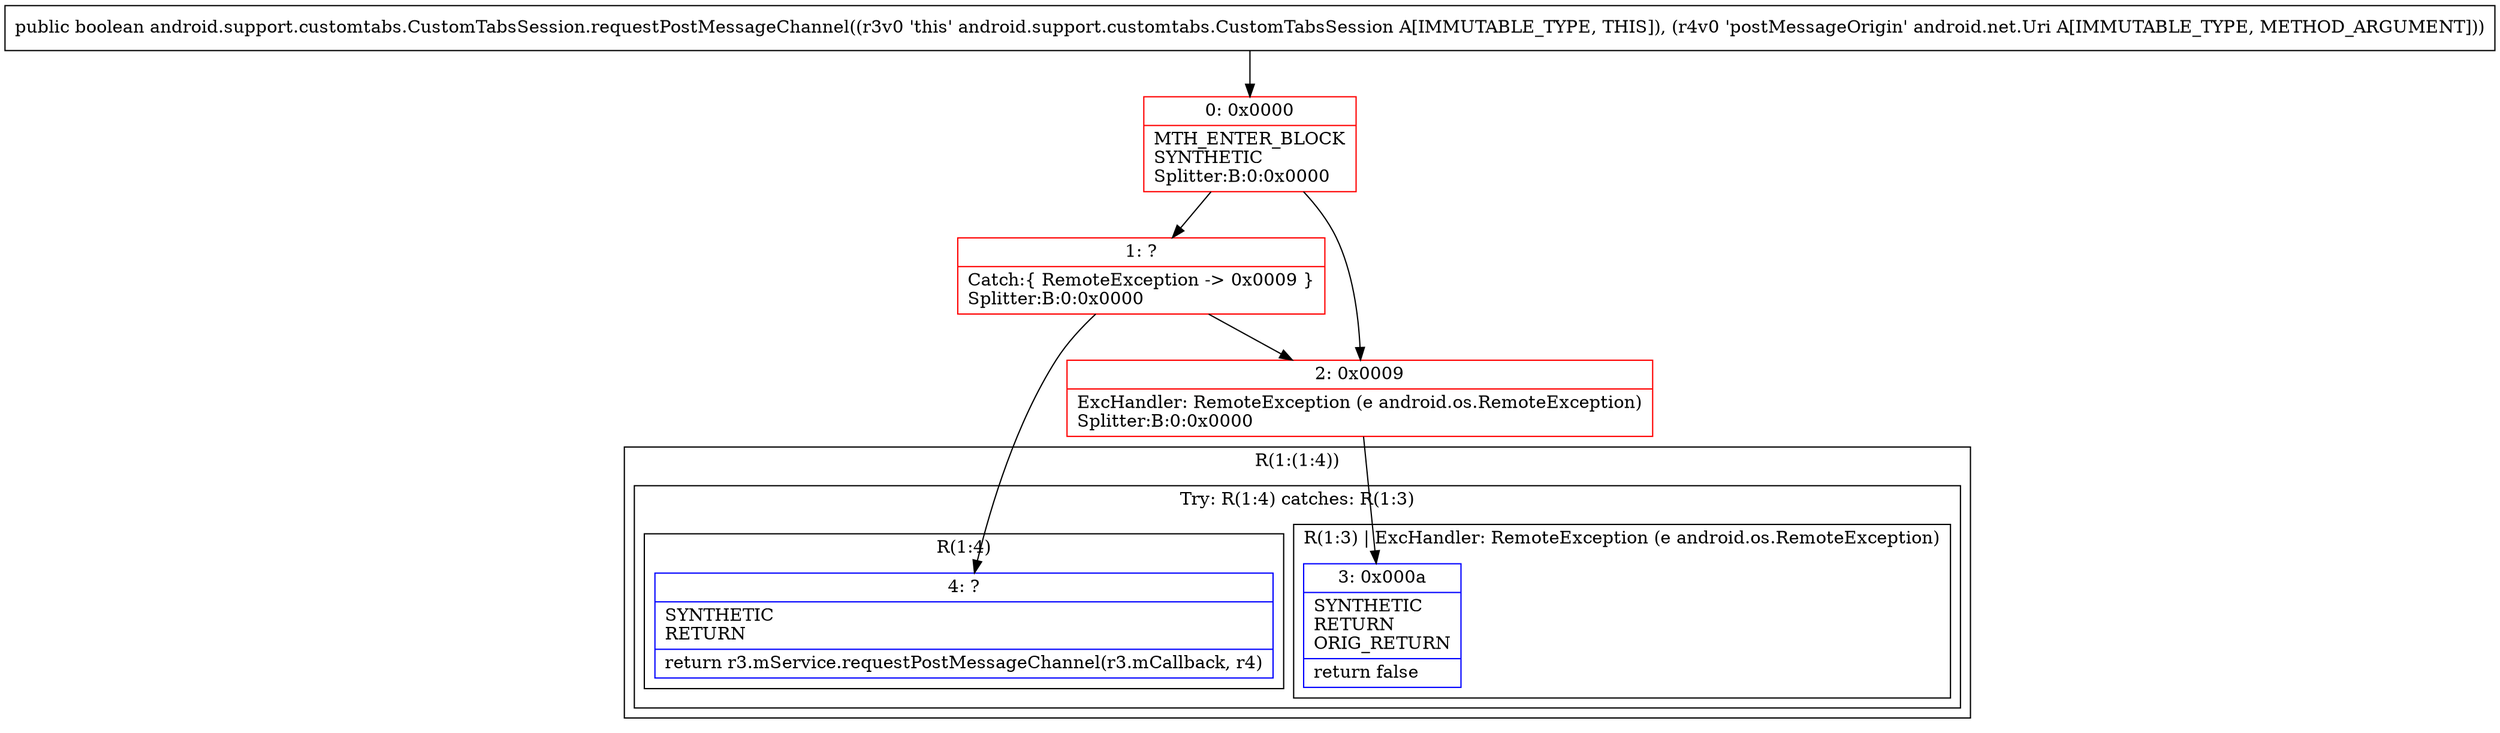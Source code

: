 digraph "CFG forandroid.support.customtabs.CustomTabsSession.requestPostMessageChannel(Landroid\/net\/Uri;)Z" {
subgraph cluster_Region_138418401 {
label = "R(1:(1:4))";
node [shape=record,color=blue];
subgraph cluster_TryCatchRegion_1033050087 {
label = "Try: R(1:4) catches: R(1:3)";
node [shape=record,color=blue];
subgraph cluster_Region_333677363 {
label = "R(1:4)";
node [shape=record,color=blue];
Node_4 [shape=record,label="{4\:\ ?|SYNTHETIC\lRETURN\l|return r3.mService.requestPostMessageChannel(r3.mCallback, r4)\l}"];
}
subgraph cluster_Region_1235870300 {
label = "R(1:3) | ExcHandler: RemoteException (e android.os.RemoteException)\l";
node [shape=record,color=blue];
Node_3 [shape=record,label="{3\:\ 0x000a|SYNTHETIC\lRETURN\lORIG_RETURN\l|return false\l}"];
}
}
}
subgraph cluster_Region_1235870300 {
label = "R(1:3) | ExcHandler: RemoteException (e android.os.RemoteException)\l";
node [shape=record,color=blue];
Node_3 [shape=record,label="{3\:\ 0x000a|SYNTHETIC\lRETURN\lORIG_RETURN\l|return false\l}"];
}
Node_0 [shape=record,color=red,label="{0\:\ 0x0000|MTH_ENTER_BLOCK\lSYNTHETIC\lSplitter:B:0:0x0000\l}"];
Node_1 [shape=record,color=red,label="{1\:\ ?|Catch:\{ RemoteException \-\> 0x0009 \}\lSplitter:B:0:0x0000\l}"];
Node_2 [shape=record,color=red,label="{2\:\ 0x0009|ExcHandler: RemoteException (e android.os.RemoteException)\lSplitter:B:0:0x0000\l}"];
MethodNode[shape=record,label="{public boolean android.support.customtabs.CustomTabsSession.requestPostMessageChannel((r3v0 'this' android.support.customtabs.CustomTabsSession A[IMMUTABLE_TYPE, THIS]), (r4v0 'postMessageOrigin' android.net.Uri A[IMMUTABLE_TYPE, METHOD_ARGUMENT])) }"];
MethodNode -> Node_0;
Node_0 -> Node_1;
Node_0 -> Node_2;
Node_1 -> Node_2;
Node_1 -> Node_4;
Node_2 -> Node_3;
}

